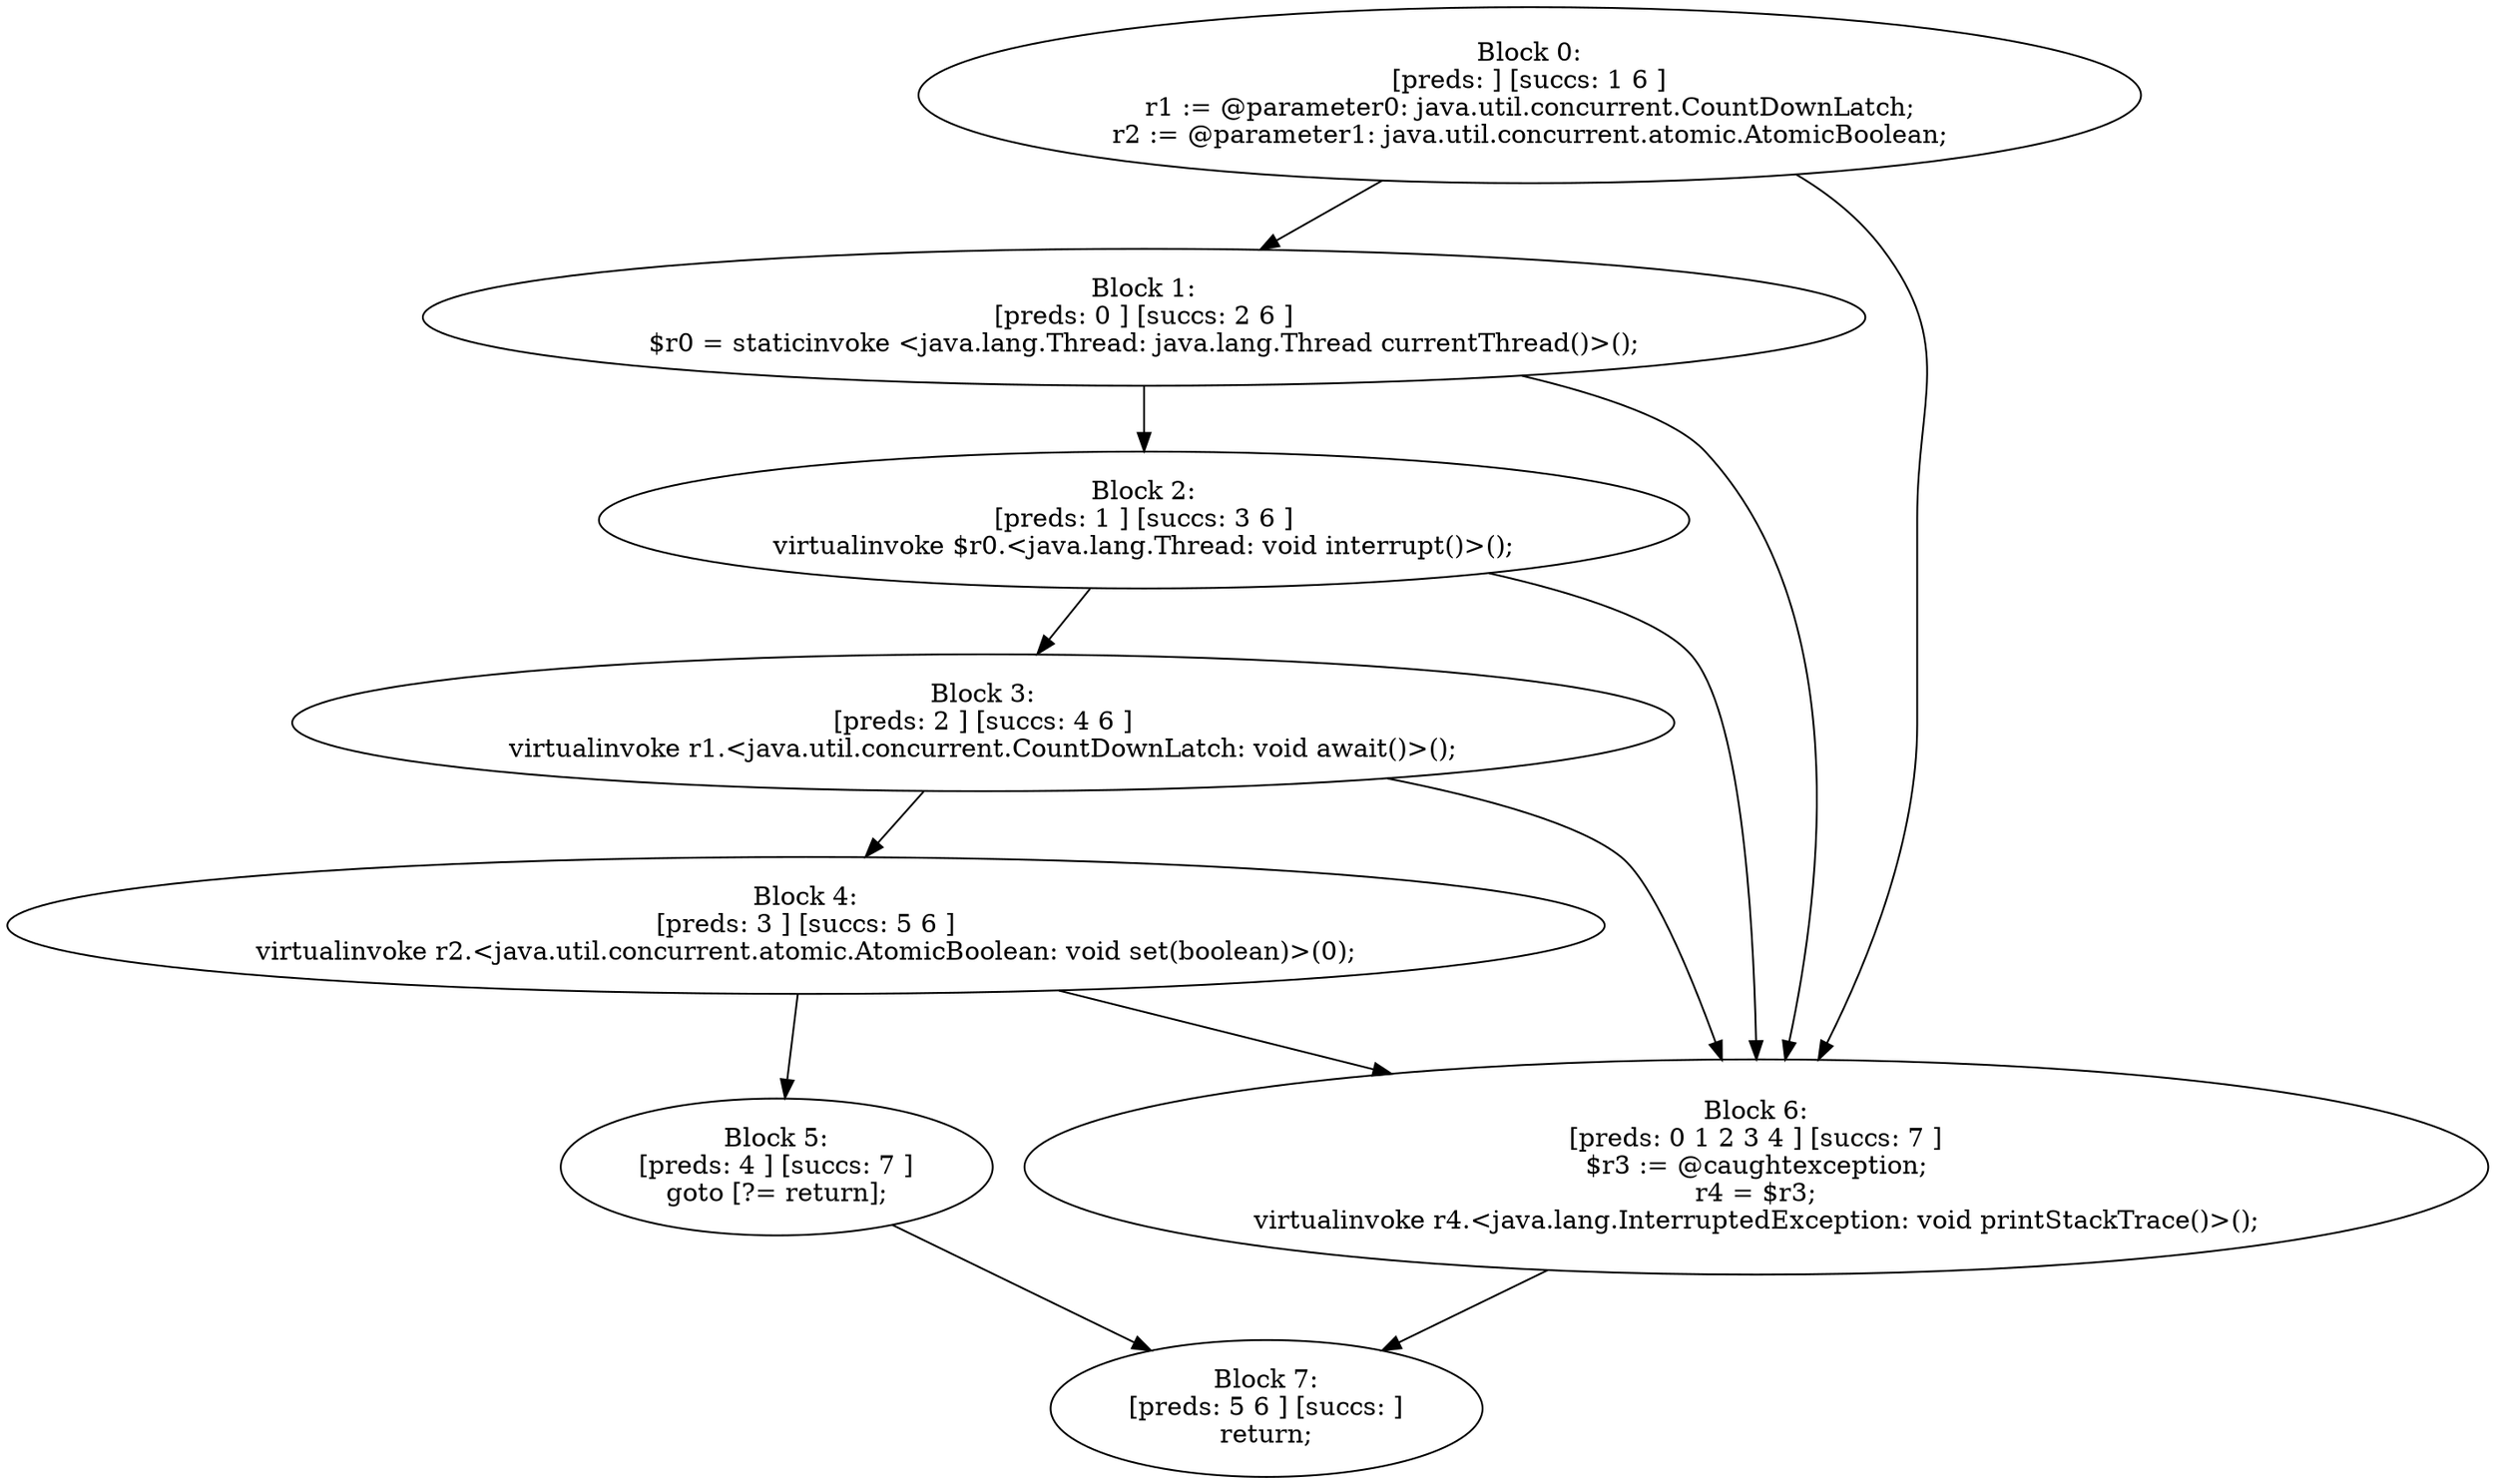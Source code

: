 digraph "unitGraph" {
    "Block 0:
[preds: ] [succs: 1 6 ]
r1 := @parameter0: java.util.concurrent.CountDownLatch;
r2 := @parameter1: java.util.concurrent.atomic.AtomicBoolean;
"
    "Block 1:
[preds: 0 ] [succs: 2 6 ]
$r0 = staticinvoke <java.lang.Thread: java.lang.Thread currentThread()>();
"
    "Block 2:
[preds: 1 ] [succs: 3 6 ]
virtualinvoke $r0.<java.lang.Thread: void interrupt()>();
"
    "Block 3:
[preds: 2 ] [succs: 4 6 ]
virtualinvoke r1.<java.util.concurrent.CountDownLatch: void await()>();
"
    "Block 4:
[preds: 3 ] [succs: 5 6 ]
virtualinvoke r2.<java.util.concurrent.atomic.AtomicBoolean: void set(boolean)>(0);
"
    "Block 5:
[preds: 4 ] [succs: 7 ]
goto [?= return];
"
    "Block 6:
[preds: 0 1 2 3 4 ] [succs: 7 ]
$r3 := @caughtexception;
r4 = $r3;
virtualinvoke r4.<java.lang.InterruptedException: void printStackTrace()>();
"
    "Block 7:
[preds: 5 6 ] [succs: ]
return;
"
    "Block 0:
[preds: ] [succs: 1 6 ]
r1 := @parameter0: java.util.concurrent.CountDownLatch;
r2 := @parameter1: java.util.concurrent.atomic.AtomicBoolean;
"->"Block 1:
[preds: 0 ] [succs: 2 6 ]
$r0 = staticinvoke <java.lang.Thread: java.lang.Thread currentThread()>();
";
    "Block 0:
[preds: ] [succs: 1 6 ]
r1 := @parameter0: java.util.concurrent.CountDownLatch;
r2 := @parameter1: java.util.concurrent.atomic.AtomicBoolean;
"->"Block 6:
[preds: 0 1 2 3 4 ] [succs: 7 ]
$r3 := @caughtexception;
r4 = $r3;
virtualinvoke r4.<java.lang.InterruptedException: void printStackTrace()>();
";
    "Block 1:
[preds: 0 ] [succs: 2 6 ]
$r0 = staticinvoke <java.lang.Thread: java.lang.Thread currentThread()>();
"->"Block 2:
[preds: 1 ] [succs: 3 6 ]
virtualinvoke $r0.<java.lang.Thread: void interrupt()>();
";
    "Block 1:
[preds: 0 ] [succs: 2 6 ]
$r0 = staticinvoke <java.lang.Thread: java.lang.Thread currentThread()>();
"->"Block 6:
[preds: 0 1 2 3 4 ] [succs: 7 ]
$r3 := @caughtexception;
r4 = $r3;
virtualinvoke r4.<java.lang.InterruptedException: void printStackTrace()>();
";
    "Block 2:
[preds: 1 ] [succs: 3 6 ]
virtualinvoke $r0.<java.lang.Thread: void interrupt()>();
"->"Block 3:
[preds: 2 ] [succs: 4 6 ]
virtualinvoke r1.<java.util.concurrent.CountDownLatch: void await()>();
";
    "Block 2:
[preds: 1 ] [succs: 3 6 ]
virtualinvoke $r0.<java.lang.Thread: void interrupt()>();
"->"Block 6:
[preds: 0 1 2 3 4 ] [succs: 7 ]
$r3 := @caughtexception;
r4 = $r3;
virtualinvoke r4.<java.lang.InterruptedException: void printStackTrace()>();
";
    "Block 3:
[preds: 2 ] [succs: 4 6 ]
virtualinvoke r1.<java.util.concurrent.CountDownLatch: void await()>();
"->"Block 4:
[preds: 3 ] [succs: 5 6 ]
virtualinvoke r2.<java.util.concurrent.atomic.AtomicBoolean: void set(boolean)>(0);
";
    "Block 3:
[preds: 2 ] [succs: 4 6 ]
virtualinvoke r1.<java.util.concurrent.CountDownLatch: void await()>();
"->"Block 6:
[preds: 0 1 2 3 4 ] [succs: 7 ]
$r3 := @caughtexception;
r4 = $r3;
virtualinvoke r4.<java.lang.InterruptedException: void printStackTrace()>();
";
    "Block 4:
[preds: 3 ] [succs: 5 6 ]
virtualinvoke r2.<java.util.concurrent.atomic.AtomicBoolean: void set(boolean)>(0);
"->"Block 5:
[preds: 4 ] [succs: 7 ]
goto [?= return];
";
    "Block 4:
[preds: 3 ] [succs: 5 6 ]
virtualinvoke r2.<java.util.concurrent.atomic.AtomicBoolean: void set(boolean)>(0);
"->"Block 6:
[preds: 0 1 2 3 4 ] [succs: 7 ]
$r3 := @caughtexception;
r4 = $r3;
virtualinvoke r4.<java.lang.InterruptedException: void printStackTrace()>();
";
    "Block 5:
[preds: 4 ] [succs: 7 ]
goto [?= return];
"->"Block 7:
[preds: 5 6 ] [succs: ]
return;
";
    "Block 6:
[preds: 0 1 2 3 4 ] [succs: 7 ]
$r3 := @caughtexception;
r4 = $r3;
virtualinvoke r4.<java.lang.InterruptedException: void printStackTrace()>();
"->"Block 7:
[preds: 5 6 ] [succs: ]
return;
";
}
